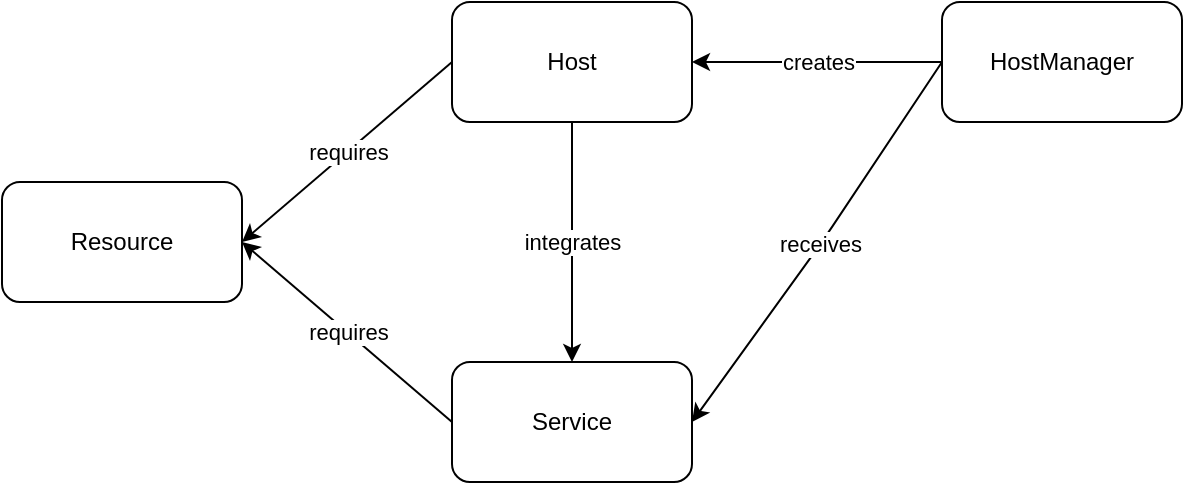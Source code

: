 <mxfile>
    <diagram id="s9ebMJ9-zpOT3DQ8DsHq" name="Page-1">
        <mxGraphModel dx="885" dy="607" grid="1" gridSize="10" guides="1" tooltips="1" connect="1" arrows="1" fold="1" page="1" pageScale="1" pageWidth="850" pageHeight="1100" math="0" shadow="0">
            <root>
                <mxCell id="0"/>
                <mxCell id="1" parent="0"/>
                <mxCell id="2" value="Resource" style="rounded=1;whiteSpace=wrap;html=1;" vertex="1" parent="1">
                    <mxGeometry x="80" y="170" width="120" height="60" as="geometry"/>
                </mxCell>
                <mxCell id="3" value="Host" style="rounded=1;whiteSpace=wrap;html=1;" vertex="1" parent="1">
                    <mxGeometry x="305" y="80" width="120" height="60" as="geometry"/>
                </mxCell>
                <mxCell id="4" value="Service" style="rounded=1;whiteSpace=wrap;html=1;" vertex="1" parent="1">
                    <mxGeometry x="305" y="260" width="120" height="60" as="geometry"/>
                </mxCell>
                <mxCell id="6" value="" style="endArrow=classic;html=1;entryX=1;entryY=0.5;entryDx=0;entryDy=0;exitX=0;exitY=0.5;exitDx=0;exitDy=0;" edge="1" parent="1" source="4" target="2">
                    <mxGeometry relative="1" as="geometry">
                        <mxPoint x="140" y="400" as="sourcePoint"/>
                        <mxPoint x="240" y="400" as="targetPoint"/>
                    </mxGeometry>
                </mxCell>
                <mxCell id="7" value="requires" style="edgeLabel;resizable=0;html=1;align=center;verticalAlign=middle;" connectable="0" vertex="1" parent="6">
                    <mxGeometry relative="1" as="geometry"/>
                </mxCell>
                <mxCell id="8" value="HostManager" style="rounded=1;whiteSpace=wrap;html=1;" vertex="1" parent="1">
                    <mxGeometry x="550" y="80" width="120" height="60" as="geometry"/>
                </mxCell>
                <mxCell id="9" value="" style="endArrow=classic;html=1;exitX=0.5;exitY=1;exitDx=0;exitDy=0;entryX=0.5;entryY=0;entryDx=0;entryDy=0;" edge="1" parent="1" source="3" target="4">
                    <mxGeometry relative="1" as="geometry">
                        <mxPoint x="370" y="310" as="sourcePoint"/>
                        <mxPoint x="470" y="310" as="targetPoint"/>
                    </mxGeometry>
                </mxCell>
                <mxCell id="10" value="integrates" style="edgeLabel;resizable=0;html=1;align=center;verticalAlign=middle;" connectable="0" vertex="1" parent="9">
                    <mxGeometry relative="1" as="geometry"/>
                </mxCell>
                <mxCell id="11" value="" style="endArrow=classic;html=1;entryX=1;entryY=0.5;entryDx=0;entryDy=0;exitX=0;exitY=0.5;exitDx=0;exitDy=0;" edge="1" parent="1" source="3" target="2">
                    <mxGeometry relative="1" as="geometry">
                        <mxPoint x="315" y="300" as="sourcePoint"/>
                        <mxPoint x="210" y="210" as="targetPoint"/>
                    </mxGeometry>
                </mxCell>
                <mxCell id="12" value="requires" style="edgeLabel;resizable=0;html=1;align=center;verticalAlign=middle;" connectable="0" vertex="1" parent="11">
                    <mxGeometry relative="1" as="geometry"/>
                </mxCell>
                <mxCell id="13" value="creates" style="endArrow=classic;html=1;exitX=0;exitY=0.5;exitDx=0;exitDy=0;entryX=1;entryY=0.5;entryDx=0;entryDy=0;" edge="1" parent="1" source="8" target="3">
                    <mxGeometry relative="1" as="geometry">
                        <mxPoint x="370" y="310" as="sourcePoint"/>
                        <mxPoint x="470" y="310" as="targetPoint"/>
                    </mxGeometry>
                </mxCell>
                <mxCell id="15" value="" style="endArrow=classic;html=1;exitX=0;exitY=0.5;exitDx=0;exitDy=0;entryX=1;entryY=0.5;entryDx=0;entryDy=0;" edge="1" parent="1" source="8" target="4">
                    <mxGeometry relative="1" as="geometry">
                        <mxPoint x="370" y="310" as="sourcePoint"/>
                        <mxPoint x="470" y="310" as="targetPoint"/>
                        <Array as="points">
                            <mxPoint x="490" y="200"/>
                        </Array>
                    </mxGeometry>
                </mxCell>
                <mxCell id="16" value="receives" style="edgeLabel;resizable=0;html=1;align=center;verticalAlign=middle;" connectable="0" vertex="1" parent="15">
                    <mxGeometry relative="1" as="geometry"/>
                </mxCell>
            </root>
        </mxGraphModel>
    </diagram>
</mxfile>